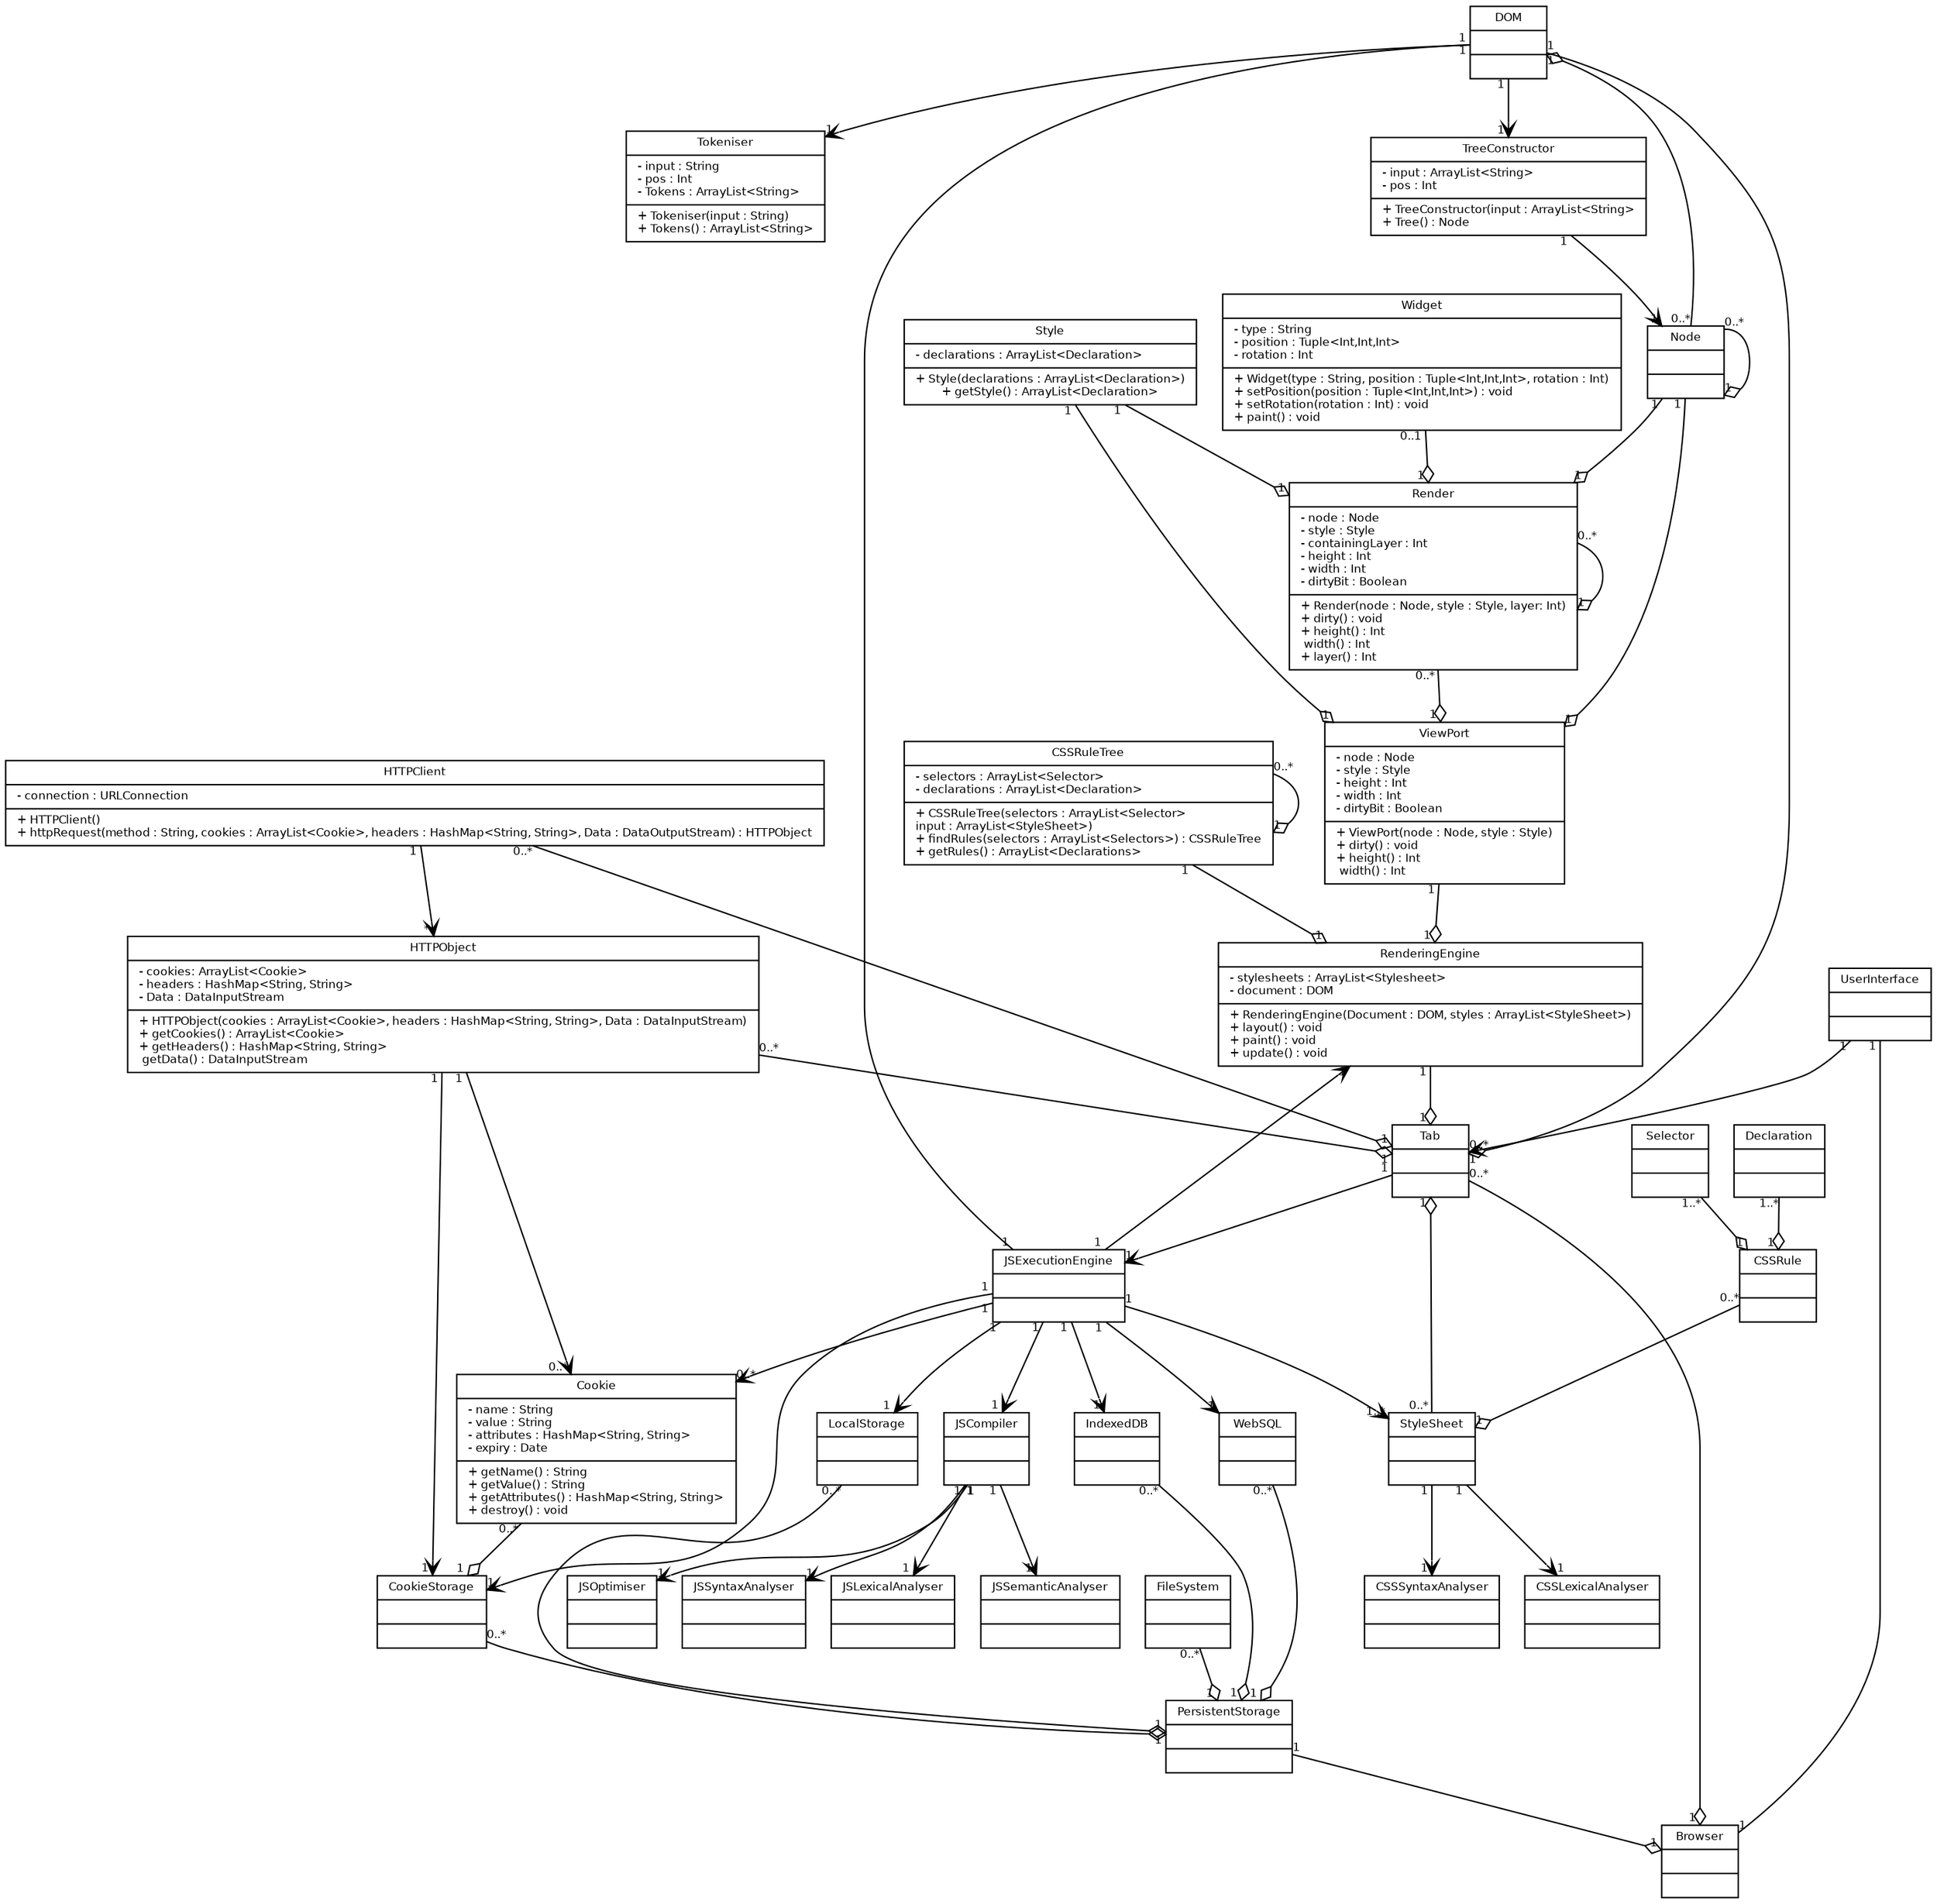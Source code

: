 digraph g {
    fontname = "Bitstream Vera Sans"
    fontsize = 8

   node [
        fontname = "Bitstream Vera Sans"
        fontsize = 8
        shape = "record"
    ]

    edge [
        fontname = "Bitstream Vera Sans"
        fontsize = 8
    ]

    Tokeniser [
        label = "{Tokeniser|- input : String\l- pos : Int\l- Tokens : ArrayList\<String\>\l|+ Tokeniser(input : String)\l+ Tokens() : ArrayList\<String\>\l}"
    ]
    
    TreeConstructor [
        label = "{TreeConstructor|- input : ArrayList\<String\>\l- pos : Int\l|+ TreeConstructor(input : ArrayList\<String\>\l+ Tree() : Node\l}"
    ]

    DOM [
        label = "{DOM|\l|\l}"
    ]
    
    DOMNode [
        label = "{Node|\l|\l}"
    ]

    edge [
        arrowhead = "ediamond"
        
        headlabel = "1 "
        taillabel = "0..*"
    ]
    
    DOMNode -> DOM
    DOMNode -> DOMNode
    
    edge [
        arrowhead = "open"
        
        headlabel = "1 "
        taillabel = "1 "
    ]
    
    DOM -> Tokeniser
    DOM -> TreeConstructor
    TreeConstructor -> DOMNode

    StyleSheet [
        label = "{StyleSheet|\l|\l}"
    ]
    
    CSSRule [
        label = "{CSSRule|\l|\l}"
    ]
    
    Selector [
        label = "{Selector|\l|\l}"
    ]
    
    Declaration [
        label = "{Declaration|\l|\l}"
    ]
    
    edge [
        arrowhead = "ediamond"
        
        headlabel = "1 "
        taillabel = "0..*"
    ]
    
    CSSRule -> StyleSheet
    
    edge [
        arrowhead = "ediamond"
        
        headlabel = "1 "
        taillabel = "1..*"
    ]
    
    Selector -> CSSRule
    Declaration -> CSSRule
    
    CSSLexicalAnalyser [
        label = "{CSSLexicalAnalyser|\l|\l}"
    ]
    
    CSSSyntaxAnalyser [
        label = "{CSSSyntaxAnalyser|\l|\l}"
    ]
    
    edge [
        arrowhead = "open"
        
        headlabel = "1 "
        taillabel = "1 "
    ]
    
    StyleSheet -> CSSLexicalAnalyser
    StyleSheet -> CSSSyntaxAnalyser

    PersistentStorage [
        label = "{PersistentStorage|\l|\l}"
    ]
    
    LocalStorage [
        label = "{LocalStorage|\l|\l}"
    ]
    
    IndexedDB [
        label = "{IndexedDB|\l|\l}"
    ]
    
    WebSQL [
        label = "{WebSQL|\l|\l}"
    ]
    
    FileSystem [
        label = "{FileSystem|\l|\l}"
    ]
    
    CookieStorage [
        label = "{CookieStorage|\l|\l}"
    ]
    
    edge [
        arrowhead = "ediamond"
        
        headlabel = "1 "
        taillabel = "0..*"
    ]
    
    LocalStorage -> PersistentStorage
    IndexedDB -> PersistentStorage
    WebSQL -> PersistentStorage
    FileSystem -> PersistentStorage
    CookieStorage -> PersistentStorage

    Browser [
        label = "{Browser|\l|\l}"
    ]
    
    UserInterface [
        label = "{UserInterface|\l|\l}"
    ]
    
    Tab [
        label = "{Tab|\l|\l}"
    ]
    
    edge [
        arrowhead = "ediamond"
        
        headlabel = "1 "
        taillabel = "0..*"
    ]
    
    Tab -> Browser
    
    edge [
        arrowhead = "open"
        
        headlabel = "1 "
        taillabel = "1 "
    ]
    
    HTTPClient [
        label = "{HTTPClient|- connection : URLConnection\l|+ HTTPClient()\l+ httpRequest(method : String, cookies : ArrayList\<Cookie\>, headers : HashMap\<String, String\>, Data : DataOutputStream) : HTTPObject\l}"
    ]
    
    HTTPObject [
        label = "{HTTPObject|- cookies: ArrayList\<Cookie\>\l- headers : HashMap\<String, String\>\l- Data : DataInputStream\l|+ HTTPObject(cookies : ArrayList\<Cookie\>, headers : HashMap\<String, String\>, Data : DataInputStream)\l+ getCookies() : ArrayList\<Cookie\>\l+ getHeaders() : HashMap\<String, String\>\l getData() : DataInputStream\l}"
    ]
    
    edge [
        arrowhead = "ediamond"
        
        headlabel = "1 "
        taillabel = "0..*"
    ]
    
    HTTPClient -> Tab
    HTTPObject -> Tab
    
    edge [
        arrowhead = "open"
        
        headlabel = "* "
        taillabel = "1 "
    ]
    
    HTTPClient -> HTTPObject
    
    edge [
        arrowhead = "open"
        
        headlabel = "1 "
        taillabel = "1 "
    ]
    
    HTTPObject -> CookieStorage
    JSExecutionEngine -> LocalStorage
    JSExecutionEngine -> WebSQL
    JSExecutionEngine -> IndexedDB
    JSExecutionEngine -> CookieStorage
    
    edge [
        arrowhead = "ediamond"
        
        headlabel = "1 "
        taillabel = "1 "
    ]
    
    DOM -> Tab
    PersistentStorage -> Browser
    
    edge [
        arrowhead = "ediamond"
        
        headlabel = "1 "
        taillabel = "0..* "
    ]
    
    StyleSheet -> Tab
    
    ViewPort [
        label = "{ViewPort|- node : Node\l- style : Style\l- height : Int\l- width : Int\l- dirtyBit : Boolean\l|+ ViewPort(node : Node, style : Style)\l+ dirty() : void\l+ height() : Int\l width() : Int\l}"
    ]
    
    Render [
        label = "{Render|- node : Node\l- style : Style\l- containingLayer : Int\l- height : Int\l- width : Int\l- dirtyBit : Boolean\l|+ Render(node : Node, style : Style, layer: Int)\l+ dirty() : void\l+ height() : Int\l width() : Int\l+ layer() : Int\l}"
    ]
    
    Style [
        label = "{Style|- declarations : ArrayList\<Declaration\>\l|+ Style(declarations : ArrayList\<Declaration\>)\l+ getStyle() : ArrayList\<Declaration\>}"
    ]
    
    RenderingEngine [
        label = "{RenderingEngine|- stylesheets : ArrayList\<Stylesheet\>\l- document : DOM\l|+ RenderingEngine(Document : DOM, styles : ArrayList\<StyleSheet\>)\l+ layout() : void\l+ paint() : void\l+ update() : void\l}"
    ]
    
    CSSRuleTree [
        label = "{CSSRuleTree|- selectors : ArrayList\<Selector\>\l- declarations : ArrayList\<Declaration\>\l|+ CSSRuleTree(selectors : ArrayList\<Selector\>\linput : ArrayList\<StyleSheet\>)\l+ findRules(selectors : ArrayList\<Selectors\>) : CSSRuleTree\l+ getRules() : ArrayList\<Declarations\>\l}"
    ]
    
    edge [
        arrowhead = "ediamond"
        
        headlabel = "1 "
        taillabel = "1 "
    ]
    
    RenderingEngine -> Tab
    ViewPort -> RenderingEngine
    Style -> ViewPort
    DOMNode -> ViewPort
    Style -> Render
    DOMNode -> Render
    CSSRuleTree -> RenderingEngine
    
    edge [
        arrowhead = "ediamond"
        
        headlabel = "1 "
        taillabel = "0..* "
    ]
    
    Cookie -> CookieStorage
    Render -> ViewPort
    Render -> Render
    CSSRuleTree -> CSSRuleTree
    
    Widget [
        label = "{Widget|- type : String\l- position : Tuple\<Int,Int,Int\>\l- rotation : Int\l|+ Widget(type : String, position : Tuple\<Int,Int,Int\>, rotation : Int)\l+ setPosition(position : Tuple\<Int,Int,Int\>) : void\l+ setRotation(rotation : Int) : void\l+ paint() : void\l}"
    ]
    
    edge [
        arrowhead = "ediamond"
        
        headlabel = "1 "
        taillabel = "0..1 "
    ]
    
    Widget -> Render
    
    JSSyntaxAnalyser [
        label = "{JSSyntaxAnalyser|\l|\l}"
    ]
    
    JSLexicalAnalyser [
        label = "{JSLexicalAnalyser|\l|\l}"
    ]
    
    JSSemanticAnalyser [
        label = "{JSSemanticAnalyser|\l|\l}"
    ]
    
    JSOptimiser [
        label = "{JSOptimiser|\l|\l}"
    ]
    
    JSCompiler [
        label = "{JSCompiler|\l|\l}"
    ]
    
    JSExecutionEngine [
        label = "{JSExecutionEngine|\l|\l}"
    ]
    
    edge [
        arrowhead = "open"
        
        headlabel = "1 "
        taillabel = "1 "
    ]
    
    JSCompiler -> JSOptimiser
    JSCompiler -> JSSemanticAnalyser
    JSCompiler -> JSLexicalAnalyser
    JSCompiler -> JSSyntaxAnalyser
    JSExecutionEngine -> JSCompiler
    Tab -> JSExecutionEngine
    JSExecutionEngine -> RenderingEngine
    
    edge [
        arrowhead = "open"
        
        headlabel = "1..* "
        taillabel = "1 "
    ]
    
    JSExecutionEngine -> StyleSheet
    
    edge [
        arrowhead = "none"
        
        headlabel = "1 "
        taillabel = "1 "
    ]
    
    DOM -> JSExecutionEngine
    UserInterface -> Browser
    
    edge [
        arrowhead = "open"
        
        headlabel = "0..* "
        taillabel = "1 "
    ]
    
    HTTPObject -> Cookie
    JSExecutionEngine -> Cookie
    UserInterface -> Tab
    
    Cookie [
        label = "{Cookie|- name : String\l- value : String\l- attributes : HashMap\<String, String\>\l- expiry : Date\l|+ getName() : String\l+ getValue() : String\l+ getAttributes() : HashMap\<String, String\>\l+ destroy() : void\l}"
    ]
}
